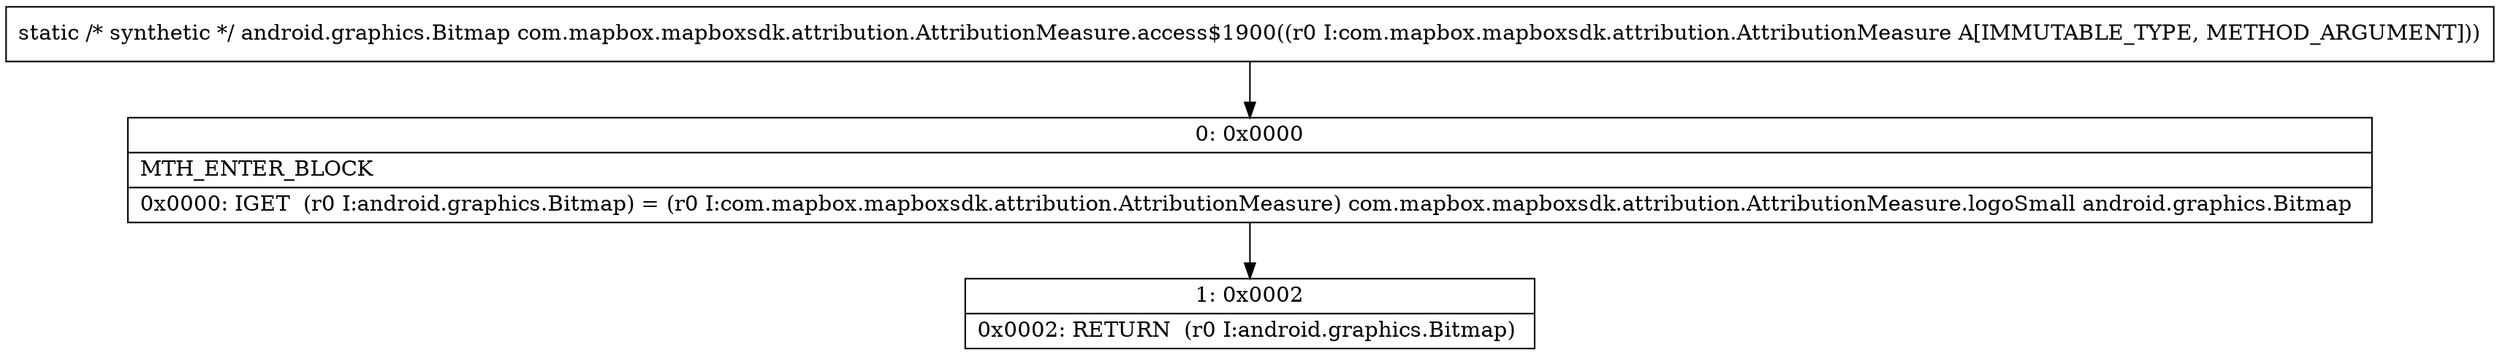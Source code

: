 digraph "CFG forcom.mapbox.mapboxsdk.attribution.AttributionMeasure.access$1900(Lcom\/mapbox\/mapboxsdk\/attribution\/AttributionMeasure;)Landroid\/graphics\/Bitmap;" {
Node_0 [shape=record,label="{0\:\ 0x0000|MTH_ENTER_BLOCK\l|0x0000: IGET  (r0 I:android.graphics.Bitmap) = (r0 I:com.mapbox.mapboxsdk.attribution.AttributionMeasure) com.mapbox.mapboxsdk.attribution.AttributionMeasure.logoSmall android.graphics.Bitmap \l}"];
Node_1 [shape=record,label="{1\:\ 0x0002|0x0002: RETURN  (r0 I:android.graphics.Bitmap) \l}"];
MethodNode[shape=record,label="{static \/* synthetic *\/ android.graphics.Bitmap com.mapbox.mapboxsdk.attribution.AttributionMeasure.access$1900((r0 I:com.mapbox.mapboxsdk.attribution.AttributionMeasure A[IMMUTABLE_TYPE, METHOD_ARGUMENT])) }"];
MethodNode -> Node_0;
Node_0 -> Node_1;
}


